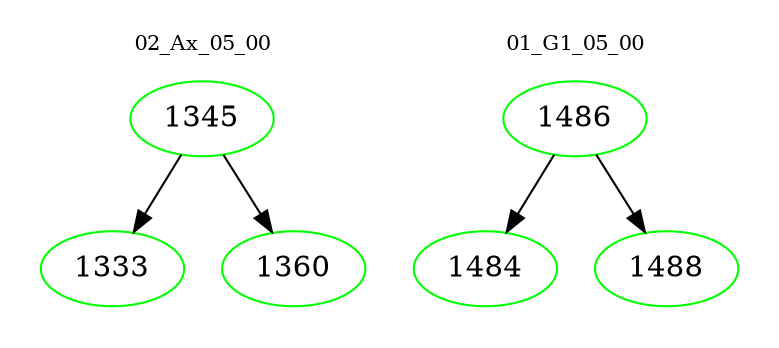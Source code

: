 digraph{
subgraph cluster_0 {
color = white
label = "02_Ax_05_00";
fontsize=10;
T0_1345 [label="1345", color="green"]
T0_1345 -> T0_1333 [color="black"]
T0_1333 [label="1333", color="green"]
T0_1345 -> T0_1360 [color="black"]
T0_1360 [label="1360", color="green"]
}
subgraph cluster_1 {
color = white
label = "01_G1_05_00";
fontsize=10;
T1_1486 [label="1486", color="green"]
T1_1486 -> T1_1484 [color="black"]
T1_1484 [label="1484", color="green"]
T1_1486 -> T1_1488 [color="black"]
T1_1488 [label="1488", color="green"]
}
}

